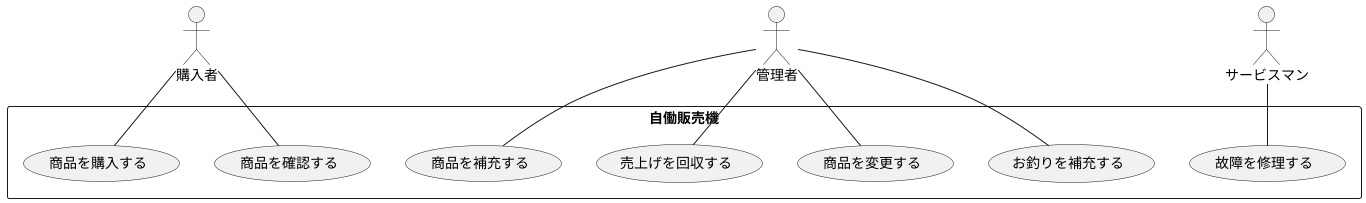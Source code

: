 @startuml
rectangle 自働販売機 {
    usecase 商品を確認する  as UC1
    usecase 商品を購入する as UC2
    usecase 売上げを回収する  as UC3
    usecase 商品を補充する  as UC4
    usecase お釣りを補充する  as UC5
    usecase 商品を変更する  as UC6
    usecase 故障を修理する as UC7
}
購入者 -- UC1
購入者 -- UC2
管理者 -- UC3
管理者 -- UC4
管理者 -- UC5
管理者 -- UC6
サービスマン -- UC7
@enduml
```